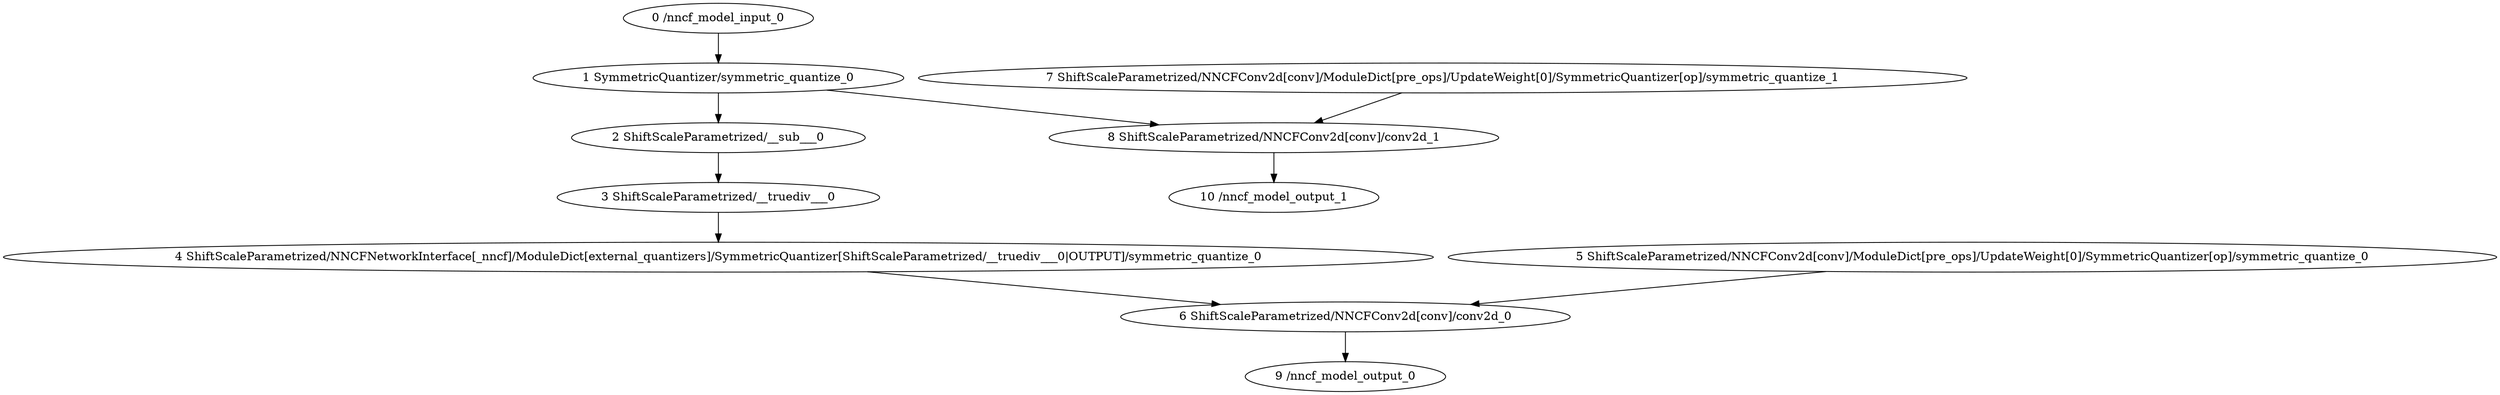 strict digraph  {
"0 /nncf_model_input_0" [id=0, type=nncf_model_input];
"1 SymmetricQuantizer/symmetric_quantize_0" [id=1, type=symmetric_quantize];
"2 ShiftScaleParametrized/__sub___0" [id=2, type=__sub__];
"3 ShiftScaleParametrized/__truediv___0" [id=3, type=__truediv__];
"4 ShiftScaleParametrized/NNCFNetworkInterface[_nncf]/ModuleDict[external_quantizers]/SymmetricQuantizer[ShiftScaleParametrized/__truediv___0|OUTPUT]/symmetric_quantize_0" [id=4, type=symmetric_quantize];
"5 ShiftScaleParametrized/NNCFConv2d[conv]/ModuleDict[pre_ops]/UpdateWeight[0]/SymmetricQuantizer[op]/symmetric_quantize_0" [id=5, type=symmetric_quantize];
"6 ShiftScaleParametrized/NNCFConv2d[conv]/conv2d_0" [id=6, type=conv2d];
"7 ShiftScaleParametrized/NNCFConv2d[conv]/ModuleDict[pre_ops]/UpdateWeight[0]/SymmetricQuantizer[op]/symmetric_quantize_1" [id=7, type=symmetric_quantize];
"8 ShiftScaleParametrized/NNCFConv2d[conv]/conv2d_1" [id=8, type=conv2d];
"9 /nncf_model_output_0" [id=9, type=nncf_model_output];
"10 /nncf_model_output_1" [id=10, type=nncf_model_output];
"0 /nncf_model_input_0" -> "1 SymmetricQuantizer/symmetric_quantize_0";
"1 SymmetricQuantizer/symmetric_quantize_0" -> "2 ShiftScaleParametrized/__sub___0";
"1 SymmetricQuantizer/symmetric_quantize_0" -> "8 ShiftScaleParametrized/NNCFConv2d[conv]/conv2d_1";
"2 ShiftScaleParametrized/__sub___0" -> "3 ShiftScaleParametrized/__truediv___0";
"3 ShiftScaleParametrized/__truediv___0" -> "4 ShiftScaleParametrized/NNCFNetworkInterface[_nncf]/ModuleDict[external_quantizers]/SymmetricQuantizer[ShiftScaleParametrized/__truediv___0|OUTPUT]/symmetric_quantize_0";
"4 ShiftScaleParametrized/NNCFNetworkInterface[_nncf]/ModuleDict[external_quantizers]/SymmetricQuantizer[ShiftScaleParametrized/__truediv___0|OUTPUT]/symmetric_quantize_0" -> "6 ShiftScaleParametrized/NNCFConv2d[conv]/conv2d_0";
"5 ShiftScaleParametrized/NNCFConv2d[conv]/ModuleDict[pre_ops]/UpdateWeight[0]/SymmetricQuantizer[op]/symmetric_quantize_0" -> "6 ShiftScaleParametrized/NNCFConv2d[conv]/conv2d_0";
"6 ShiftScaleParametrized/NNCFConv2d[conv]/conv2d_0" -> "9 /nncf_model_output_0";
"7 ShiftScaleParametrized/NNCFConv2d[conv]/ModuleDict[pre_ops]/UpdateWeight[0]/SymmetricQuantizer[op]/symmetric_quantize_1" -> "8 ShiftScaleParametrized/NNCFConv2d[conv]/conv2d_1";
"8 ShiftScaleParametrized/NNCFConv2d[conv]/conv2d_1" -> "10 /nncf_model_output_1";
}
